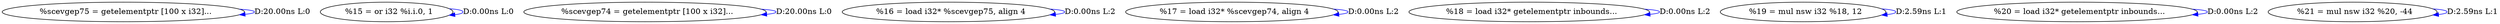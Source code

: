 digraph {
Node0x560817afbfc0[label="  %scevgep75 = getelementptr [100 x i32]..."];
Node0x560817afbfc0 -> Node0x560817afbfc0[label="D:20.00ns L:0",color=blue];
Node0x560817afc0a0[label="  %15 = or i32 %i.i.0, 1"];
Node0x560817afc0a0 -> Node0x560817afc0a0[label="D:0.00ns L:0",color=blue];
Node0x560817afc180[label="  %scevgep74 = getelementptr [100 x i32]..."];
Node0x560817afc180 -> Node0x560817afc180[label="D:20.00ns L:0",color=blue];
Node0x560817afc260[label="  %16 = load i32* %scevgep75, align 4"];
Node0x560817afc260 -> Node0x560817afc260[label="D:0.00ns L:2",color=blue];
Node0x560817afc340[label="  %17 = load i32* %scevgep74, align 4"];
Node0x560817afc340 -> Node0x560817afc340[label="D:0.00ns L:2",color=blue];
Node0x560817afc420[label="  %18 = load i32* getelementptr inbounds..."];
Node0x560817afc420 -> Node0x560817afc420[label="D:0.00ns L:2",color=blue];
Node0x560817afc500[label="  %19 = mul nsw i32 %18, 12"];
Node0x560817afc500 -> Node0x560817afc500[label="D:2.59ns L:1",color=blue];
Node0x560817afc650[label="  %20 = load i32* getelementptr inbounds..."];
Node0x560817afc650 -> Node0x560817afc650[label="D:0.00ns L:2",color=blue];
Node0x560817afc730[label="  %21 = mul nsw i32 %20, -44"];
Node0x560817afc730 -> Node0x560817afc730[label="D:2.59ns L:1",color=blue];
}
